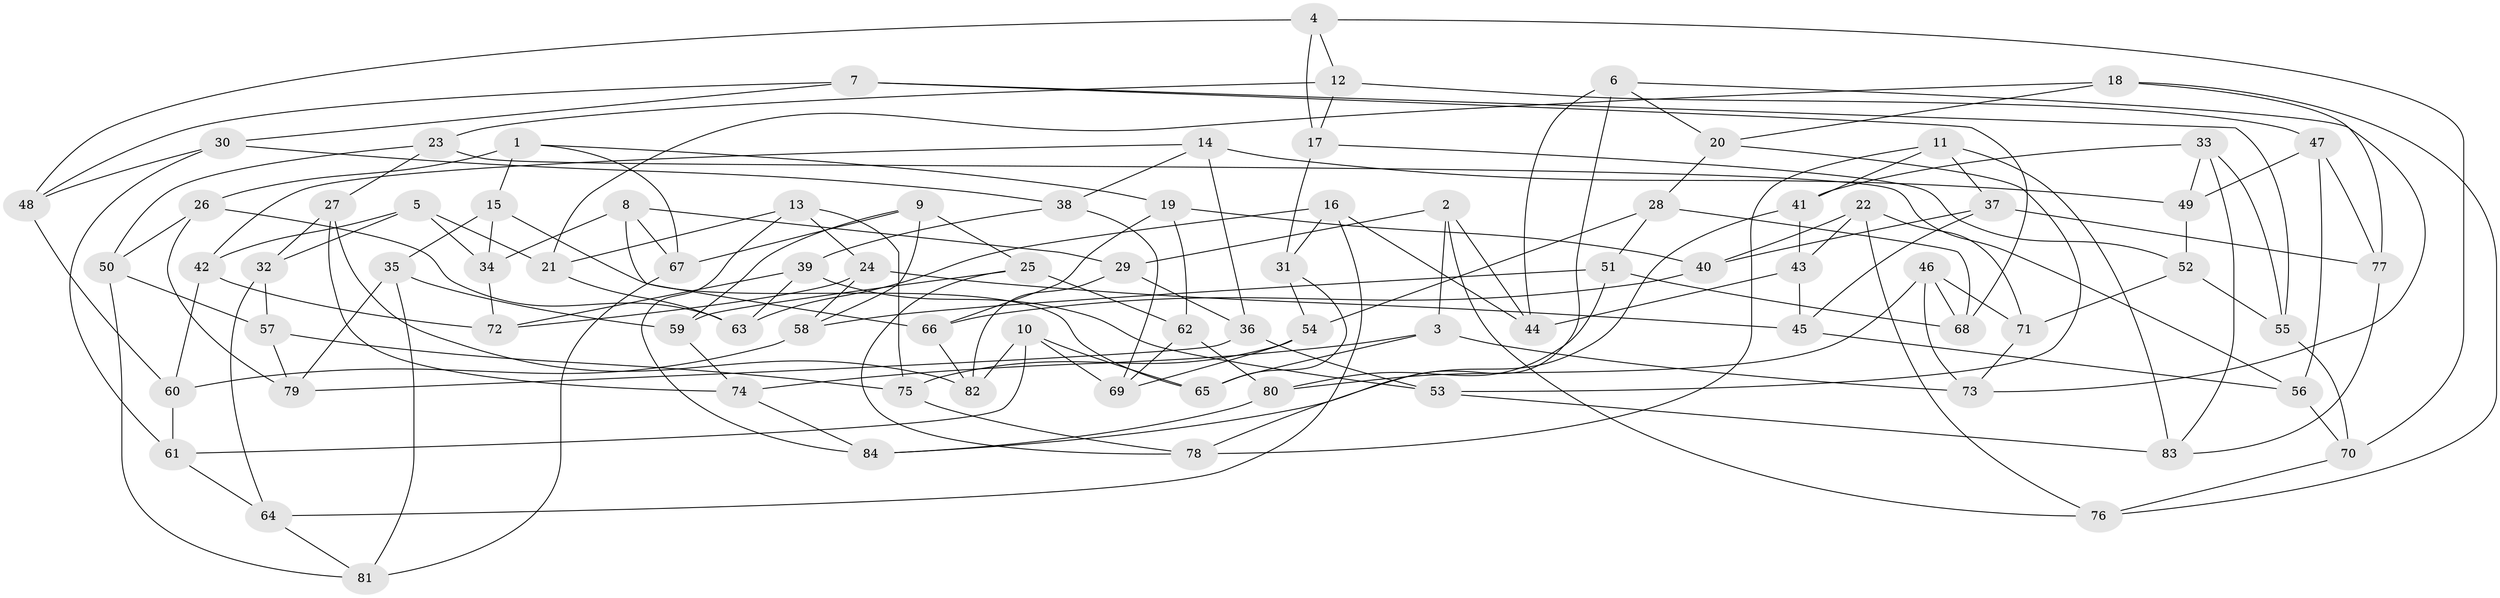 // coarse degree distribution, {6: 0.47058823529411764, 4: 0.3333333333333333, 5: 0.17647058823529413, 3: 0.0196078431372549}
// Generated by graph-tools (version 1.1) at 2025/42/03/06/25 10:42:24]
// undirected, 84 vertices, 168 edges
graph export_dot {
graph [start="1"]
  node [color=gray90,style=filled];
  1;
  2;
  3;
  4;
  5;
  6;
  7;
  8;
  9;
  10;
  11;
  12;
  13;
  14;
  15;
  16;
  17;
  18;
  19;
  20;
  21;
  22;
  23;
  24;
  25;
  26;
  27;
  28;
  29;
  30;
  31;
  32;
  33;
  34;
  35;
  36;
  37;
  38;
  39;
  40;
  41;
  42;
  43;
  44;
  45;
  46;
  47;
  48;
  49;
  50;
  51;
  52;
  53;
  54;
  55;
  56;
  57;
  58;
  59;
  60;
  61;
  62;
  63;
  64;
  65;
  66;
  67;
  68;
  69;
  70;
  71;
  72;
  73;
  74;
  75;
  76;
  77;
  78;
  79;
  80;
  81;
  82;
  83;
  84;
  1 -- 19;
  1 -- 15;
  1 -- 26;
  1 -- 67;
  2 -- 3;
  2 -- 29;
  2 -- 44;
  2 -- 76;
  3 -- 65;
  3 -- 73;
  3 -- 74;
  4 -- 17;
  4 -- 12;
  4 -- 48;
  4 -- 70;
  5 -- 32;
  5 -- 42;
  5 -- 34;
  5 -- 21;
  6 -- 44;
  6 -- 20;
  6 -- 78;
  6 -- 73;
  7 -- 30;
  7 -- 48;
  7 -- 68;
  7 -- 55;
  8 -- 34;
  8 -- 67;
  8 -- 29;
  8 -- 66;
  9 -- 25;
  9 -- 59;
  9 -- 67;
  9 -- 58;
  10 -- 69;
  10 -- 65;
  10 -- 82;
  10 -- 61;
  11 -- 83;
  11 -- 41;
  11 -- 37;
  11 -- 78;
  12 -- 47;
  12 -- 23;
  12 -- 17;
  13 -- 21;
  13 -- 84;
  13 -- 24;
  13 -- 75;
  14 -- 42;
  14 -- 38;
  14 -- 49;
  14 -- 36;
  15 -- 35;
  15 -- 34;
  15 -- 65;
  16 -- 44;
  16 -- 64;
  16 -- 63;
  16 -- 31;
  17 -- 31;
  17 -- 52;
  18 -- 76;
  18 -- 77;
  18 -- 21;
  18 -- 20;
  19 -- 66;
  19 -- 62;
  19 -- 40;
  20 -- 28;
  20 -- 53;
  21 -- 63;
  22 -- 71;
  22 -- 43;
  22 -- 40;
  22 -- 76;
  23 -- 27;
  23 -- 56;
  23 -- 50;
  24 -- 58;
  24 -- 45;
  24 -- 72;
  25 -- 78;
  25 -- 59;
  25 -- 62;
  26 -- 63;
  26 -- 79;
  26 -- 50;
  27 -- 32;
  27 -- 82;
  27 -- 74;
  28 -- 68;
  28 -- 51;
  28 -- 54;
  29 -- 82;
  29 -- 36;
  30 -- 61;
  30 -- 38;
  30 -- 48;
  31 -- 54;
  31 -- 65;
  32 -- 64;
  32 -- 57;
  33 -- 49;
  33 -- 41;
  33 -- 83;
  33 -- 55;
  34 -- 72;
  35 -- 79;
  35 -- 59;
  35 -- 81;
  36 -- 53;
  36 -- 79;
  37 -- 77;
  37 -- 45;
  37 -- 40;
  38 -- 69;
  38 -- 39;
  39 -- 63;
  39 -- 53;
  39 -- 72;
  40 -- 66;
  41 -- 84;
  41 -- 43;
  42 -- 60;
  42 -- 72;
  43 -- 44;
  43 -- 45;
  45 -- 56;
  46 -- 71;
  46 -- 80;
  46 -- 68;
  46 -- 73;
  47 -- 77;
  47 -- 49;
  47 -- 56;
  48 -- 60;
  49 -- 52;
  50 -- 81;
  50 -- 57;
  51 -- 80;
  51 -- 68;
  51 -- 58;
  52 -- 55;
  52 -- 71;
  53 -- 83;
  54 -- 69;
  54 -- 75;
  55 -- 70;
  56 -- 70;
  57 -- 75;
  57 -- 79;
  58 -- 60;
  59 -- 74;
  60 -- 61;
  61 -- 64;
  62 -- 80;
  62 -- 69;
  64 -- 81;
  66 -- 82;
  67 -- 81;
  70 -- 76;
  71 -- 73;
  74 -- 84;
  75 -- 78;
  77 -- 83;
  80 -- 84;
}
